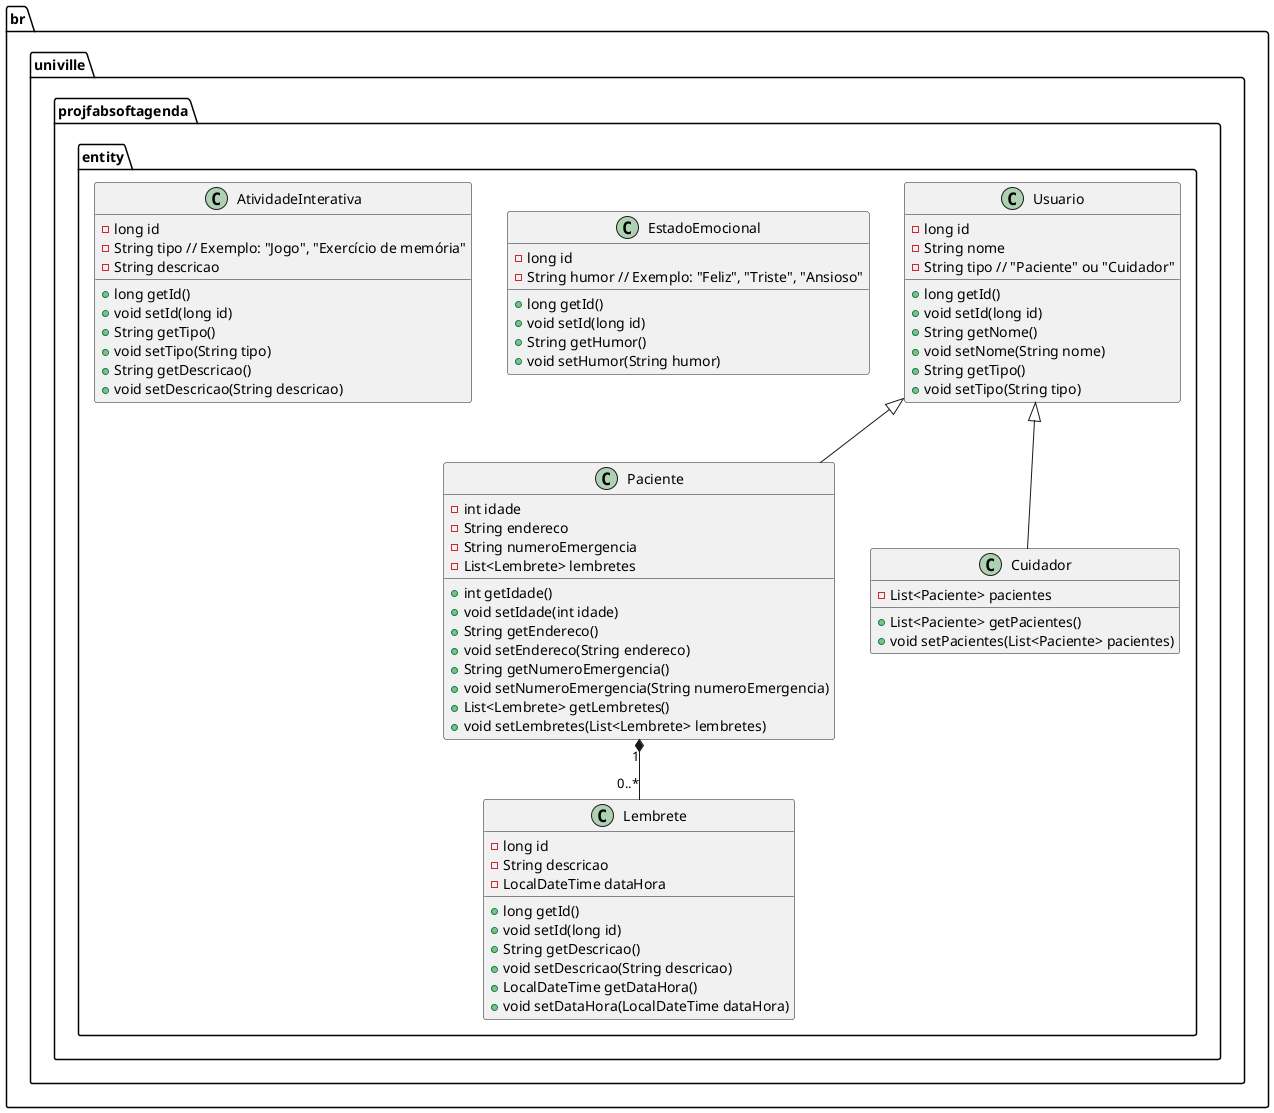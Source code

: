 @startuml
package br.univille.projfabsoftagenda.entity {
    class Usuario {
        - long id
        - String nome
        - String tipo // "Paciente" ou "Cuidador"
        + long getId()
        + void setId(long id)
        + String getNome()
        + void setNome(String nome)
        + String getTipo()
        + void setTipo(String tipo)
    }

    class Paciente {
        - int idade
        - String endereco
        - String numeroEmergencia
        - List<Lembrete> lembretes
        + int getIdade()
        + void setIdade(int idade)
        + String getEndereco()
        + void setEndereco(String endereco)
        + String getNumeroEmergencia()
        + void setNumeroEmergencia(String numeroEmergencia)
        + List<Lembrete> getLembretes()
        + void setLembretes(List<Lembrete> lembretes)
    }

    class Cuidador {
        - List<Paciente> pacientes
        + List<Paciente> getPacientes()
        + void setPacientes(List<Paciente> pacientes)
    }

    class Lembrete {
        - long id
        - String descricao
        - LocalDateTime dataHora
        + long getId()
        + void setId(long id)
        + String getDescricao()
        + void setDescricao(String descricao)
        + LocalDateTime getDataHora()
        + void setDataHora(LocalDateTime dataHora)
    }

    class EstadoEmocional {
        - long id
        - String humor // Exemplo: "Feliz", "Triste", "Ansioso"
        + long getId()
        + void setId(long id)
        + String getHumor()
        + void setHumor(String humor)
    }

    class AtividadeInterativa {
        - long id
        - String tipo // Exemplo: "Jogo", "Exercício de memória"
        - String descricao
        + long getId()
        + void setId(long id)
        + String getTipo()
        + void setTipo(String tipo)
        + String getDescricao()
        + void setDescricao(String descricao)
    }

    Usuario <|-- Paciente
    Usuario <|-- Cuidador
    Paciente "1" *-- "0..*" Lembrete
}
@enduml
